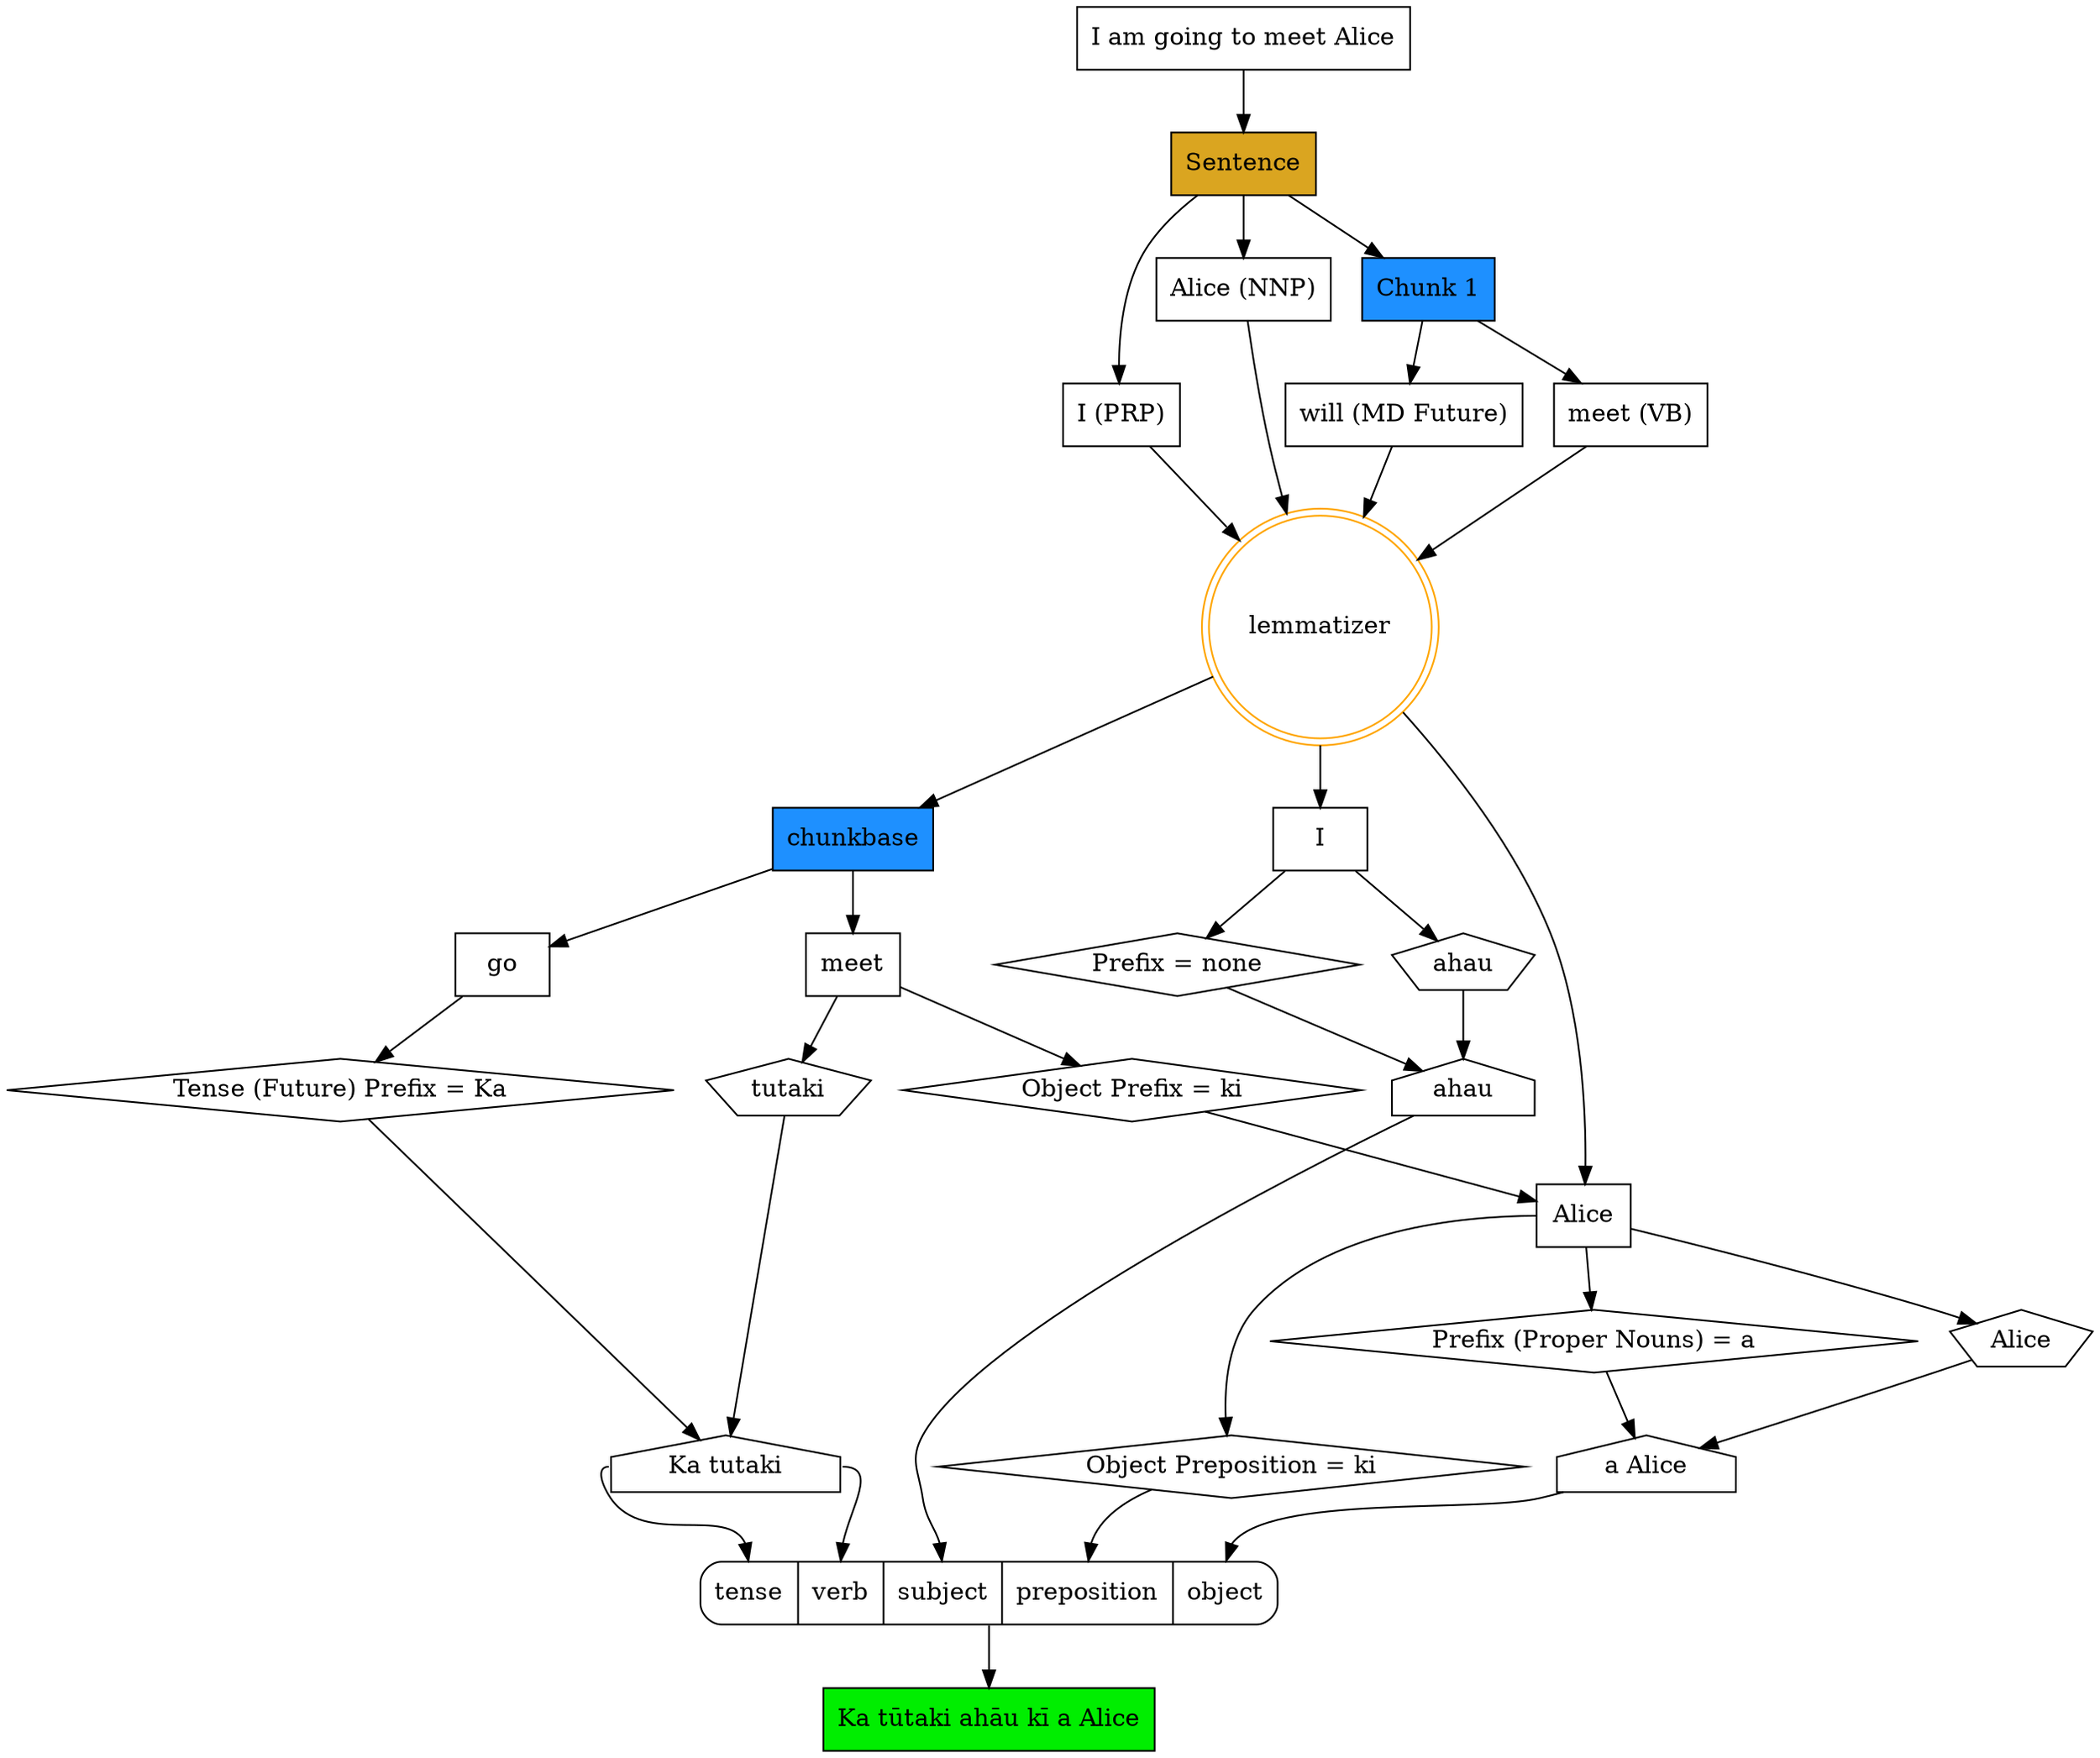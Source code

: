 digraph ruleflow {
    graph [compound=true
    splines=true
    ]
    basesent [shape=box label="I am going to meet Alice"]
    sentence_root [shape=box style=filled fillcolor=goldenrod label="Sentence"]
    val1 [shape=text label="I (PRP)"]
    chunk1 [shape=box style=filled fillcolor=dodgerblue label="Chunk 1"]
    val2 [shape=text label="Alice (NNP)"]
    chunkval1 [shape=text label="will (MD Future)"]
    chunkval2 [shape=text label="meet (VB)"]
    sentence_root -> {val1;val2;chunk1}
    chunk1 -> {chunkval2;chunkval1}
    basesent -> sentence_root
    lemmatizer [shape=doublecircle color=orange]
    {val1;chunkval1;chunkval2;val2} -> lemmatizer
    // LEM output
    iout [shape=box label="I"]
    chunkbase [shape=box style=filled fillcolor=dodgerblue]
    willout [shape=box label="go"]
    meetout [shape=box label="meet"]
    aliceout [shape=box label="Alice"]
    // translation of modal
    tense [shape=diamond label="Tense (Future) Prefix = Ka"]
    tenseend [shape=house label="Ka tutaki"]
    willtrans [shape=polygon sides=5 label="tutaki"]
    meetpref [shape=diamond label="Object Prefix = ki"]
    lemmatizer -> {iout;chunkbase;aliceout}
    chunkbase -> {willout;meetout}
    {willout} -> {tense} -> tenseend
    meetout -> meetpref -> aliceout
    meetout -> willtrans -> tenseend
    // Translation of I
    ipref [shape=diamond label="Prefix = none"]
    itrans [shape=polygon sides=5 label="ahau"]
    iend [shape=house label="ahau"]
    iout -> {ipref;itrans} -> iend
    // Translation of Alice
    aliceobjpref [shape=diamond label="Object Preposition = ki"]
    nnprefix [shape=diamond label="Prefix (Proper Nouns) = a"]
    alicetrans [shape=polygon sides=5 label="Alice"]
    alicend [shape=house label="a Alice"]
    aliceout -> aliceobjpref
    aliceout -> {alicetrans;nnprefix} -> alicend
    // Final Ordering
    order [shape=Mrecord label="<tense>tense|<verb>verb|<subject>subject|<prepos>preposition|<object>object"]
    tenseend:w -> order:tense:n
    tenseend:e -> order:verb:n
    iend -> order:subject:n
    aliceobjpref -> order:prepos:n
    alicend -> order:object:n
    // End Result
    end [shape=box label="Ka tūtaki ahāu kī a Alice" style=filled fillcolor=green2]
    order:s -> end
}
